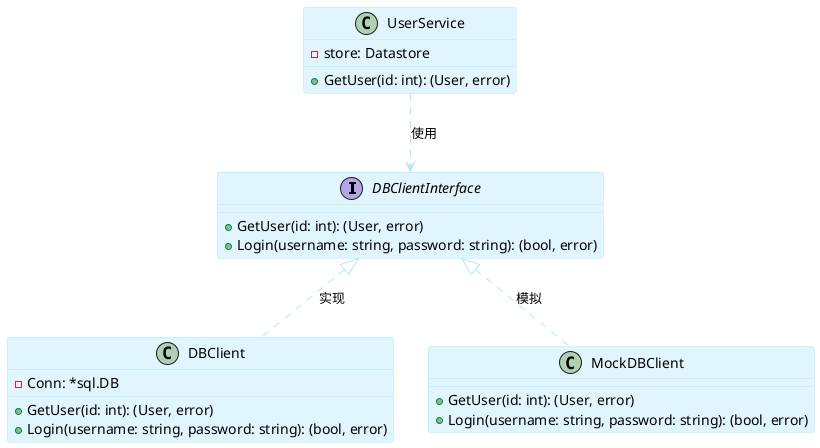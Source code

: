@startuml
!define primary_color #E1F5FE
!define secondary_color #B3E5FC

skinparam classBackgroundColor primary_color
skinparam classBorderColor secondary_color
skinparam classArrowColor secondary_color

interface "DBClientInterface" {
  +GetUser(id: int): (User, error)
  +Login(username: string, password: string): (bool, error)
}

class "DBClient" {
  -Conn: *sql.DB
  +GetUser(id: int): (User, error)
  +Login(username: string, password: string): (bool, error)
}

class "MockDBClient" {
  +GetUser(id: int): (User, error)
  +Login(username: string, password: string): (bool, error)
}

class "UserService" {
  -store: Datastore
  +GetUser(id: int): (User, error)
}

DBClientInterface <|.. DBClient: 实现
DBClientInterface <|.. MockDBClient: 模拟
UserService ..> DBClientInterface: 使用
@enduml
